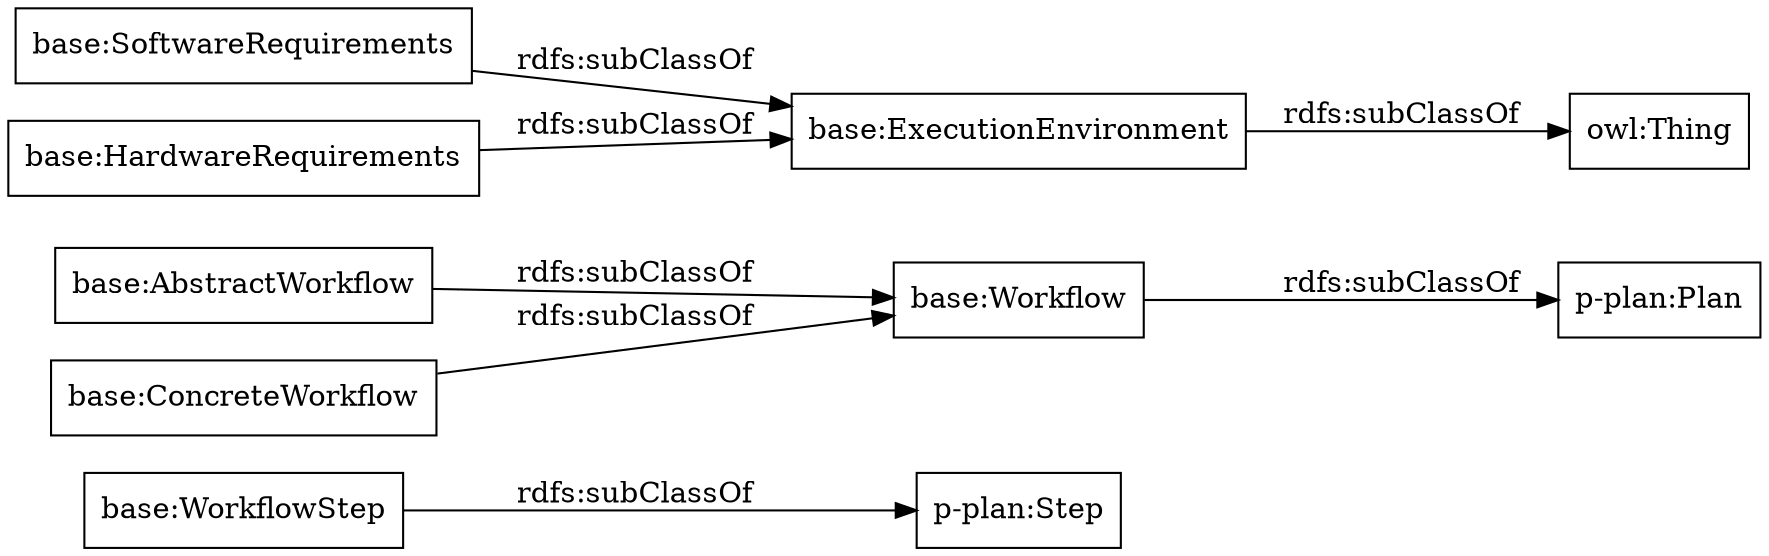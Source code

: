digraph ar2dtool_diagram { 
rankdir=LR;
size="1000"
node [shape = rectangle, color="black"]; "p-plan:Step" "base:AbstractWorkflow" "base:SoftwareRequirements" "base:WorkflowStep" "base:HardwareRequirements" "base:ExecutionEnvironment" "owl:Thing" "base:ConcreteWorkflow" "p-plan:Plan" "base:Workflow" ; /*classes style*/
	"base:SoftwareRequirements" -> "base:ExecutionEnvironment" [ label = "rdfs:subClassOf" ];
	"base:ExecutionEnvironment" -> "owl:Thing" [ label = "rdfs:subClassOf" ];
	"base:WorkflowStep" -> "p-plan:Step" [ label = "rdfs:subClassOf" ];
	"base:Workflow" -> "p-plan:Plan" [ label = "rdfs:subClassOf" ];
	"base:HardwareRequirements" -> "base:ExecutionEnvironment" [ label = "rdfs:subClassOf" ];
	"base:ConcreteWorkflow" -> "base:Workflow" [ label = "rdfs:subClassOf" ];
	"base:AbstractWorkflow" -> "base:Workflow" [ label = "rdfs:subClassOf" ];

}
